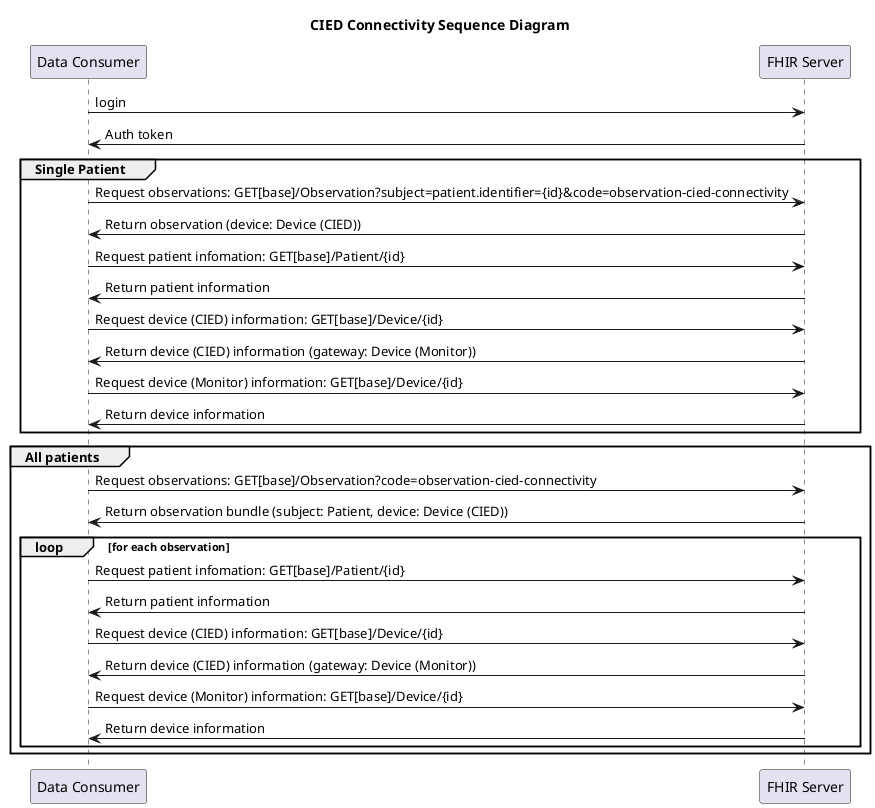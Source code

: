 @startuml
title CIED Connectivity Sequence Diagram

participant "Data Consumer" as con
participant "FHIR Server" as FHIR

con -> FHIR : login
FHIR -> con : Auth token

group Single Patient
    con -> FHIR : Request observations: GET[base]/Observation?subject=patient.identifier={id}&code=observation-cied-connectivity
    FHIR -> con : Return observation (device: Device (CIED))
    con -> FHIR : Request patient infomation: GET[base]/Patient/{id}
    FHIR -> con : Return patient information
    con -> FHIR : Request device (CIED) information: GET[base]/Device/{id}
    FHIR -> con : Return device (CIED) information (gateway: Device (Monitor))
    con -> FHIR : Request device (Monitor) information: GET[base]/Device/{id}
    FHIR -> con : Return device information    
    end

group All patients
    con -> FHIR : Request observations: GET[base]/Observation?code=observation-cied-connectivity
    FHIR -> con : Return observation bundle (subject: Patient, device: Device (CIED))

    loop for each observation
        con -> FHIR : Request patient infomation: GET[base]/Patient/{id}
        FHIR -> con : Return patient information
        con -> FHIR : Request device (CIED) information: GET[base]/Device/{id}
        FHIR -> con : Return device (CIED) information (gateway: Device (Monitor))
        con -> FHIR : Request device (Monitor) information: GET[base]/Device/{id}
        FHIR -> con : Return device information    
    end
end

@enduml

